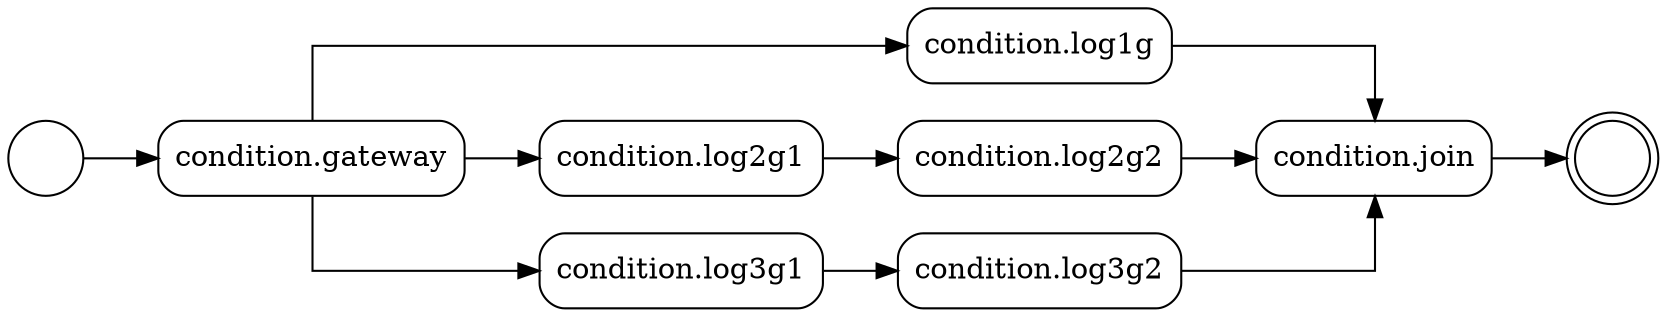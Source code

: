 digraph "condition.processFlow" {
  rankdir="LR"
  splines="ortho"
  node [shape="box" style="rounded"]
  start [label="" shape="circle"]
  end [label="" shape="doublecircle"]
 "start" -> "condition.gateway"
 "condition.gateway" -> "condition.log1g"
 "condition.gateway" -> "condition.log2g1"
 "condition.log2g1" -> "condition.log2g2"
 "condition.gateway" -> "condition.log3g1"
 "condition.log3g1" -> "condition.log3g2"
 "condition.log1g" -> "condition.join"
 "condition.log2g2" -> "condition.join"
 "condition.log3g2" -> "condition.join"
 "condition.join" -> "end"

}
